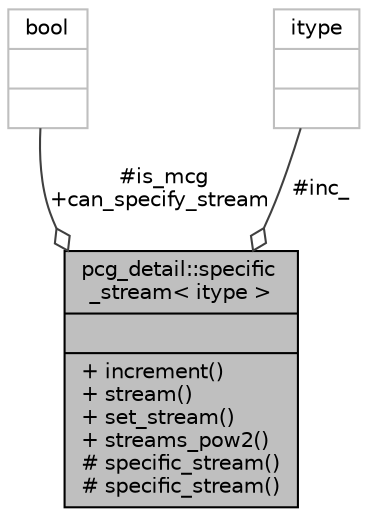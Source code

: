 digraph "pcg_detail::specific_stream&lt; itype &gt;"
{
 // LATEX_PDF_SIZE
  edge [fontname="Helvetica",fontsize="10",labelfontname="Helvetica",labelfontsize="10"];
  node [fontname="Helvetica",fontsize="10",shape=record];
  Node1 [label="{pcg_detail::specific\l_stream\< itype \>\n||+ increment()\l+ stream()\l+ set_stream()\l+ streams_pow2()\l# specific_stream()\l# specific_stream()\l}",height=0.2,width=0.4,color="black", fillcolor="grey75", style="filled", fontcolor="black",tooltip=" "];
  Node2 -> Node1 [color="grey25",fontsize="10",style="solid",label=" #is_mcg\n+can_specify_stream" ,arrowhead="odiamond",fontname="Helvetica"];
  Node2 [label="{bool\n||}",height=0.2,width=0.4,color="grey75", fillcolor="white", style="filled",tooltip=" "];
  Node3 -> Node1 [color="grey25",fontsize="10",style="solid",label=" #inc_" ,arrowhead="odiamond",fontname="Helvetica"];
  Node3 [label="{itype\n||}",height=0.2,width=0.4,color="grey75", fillcolor="white", style="filled",tooltip=" "];
}
